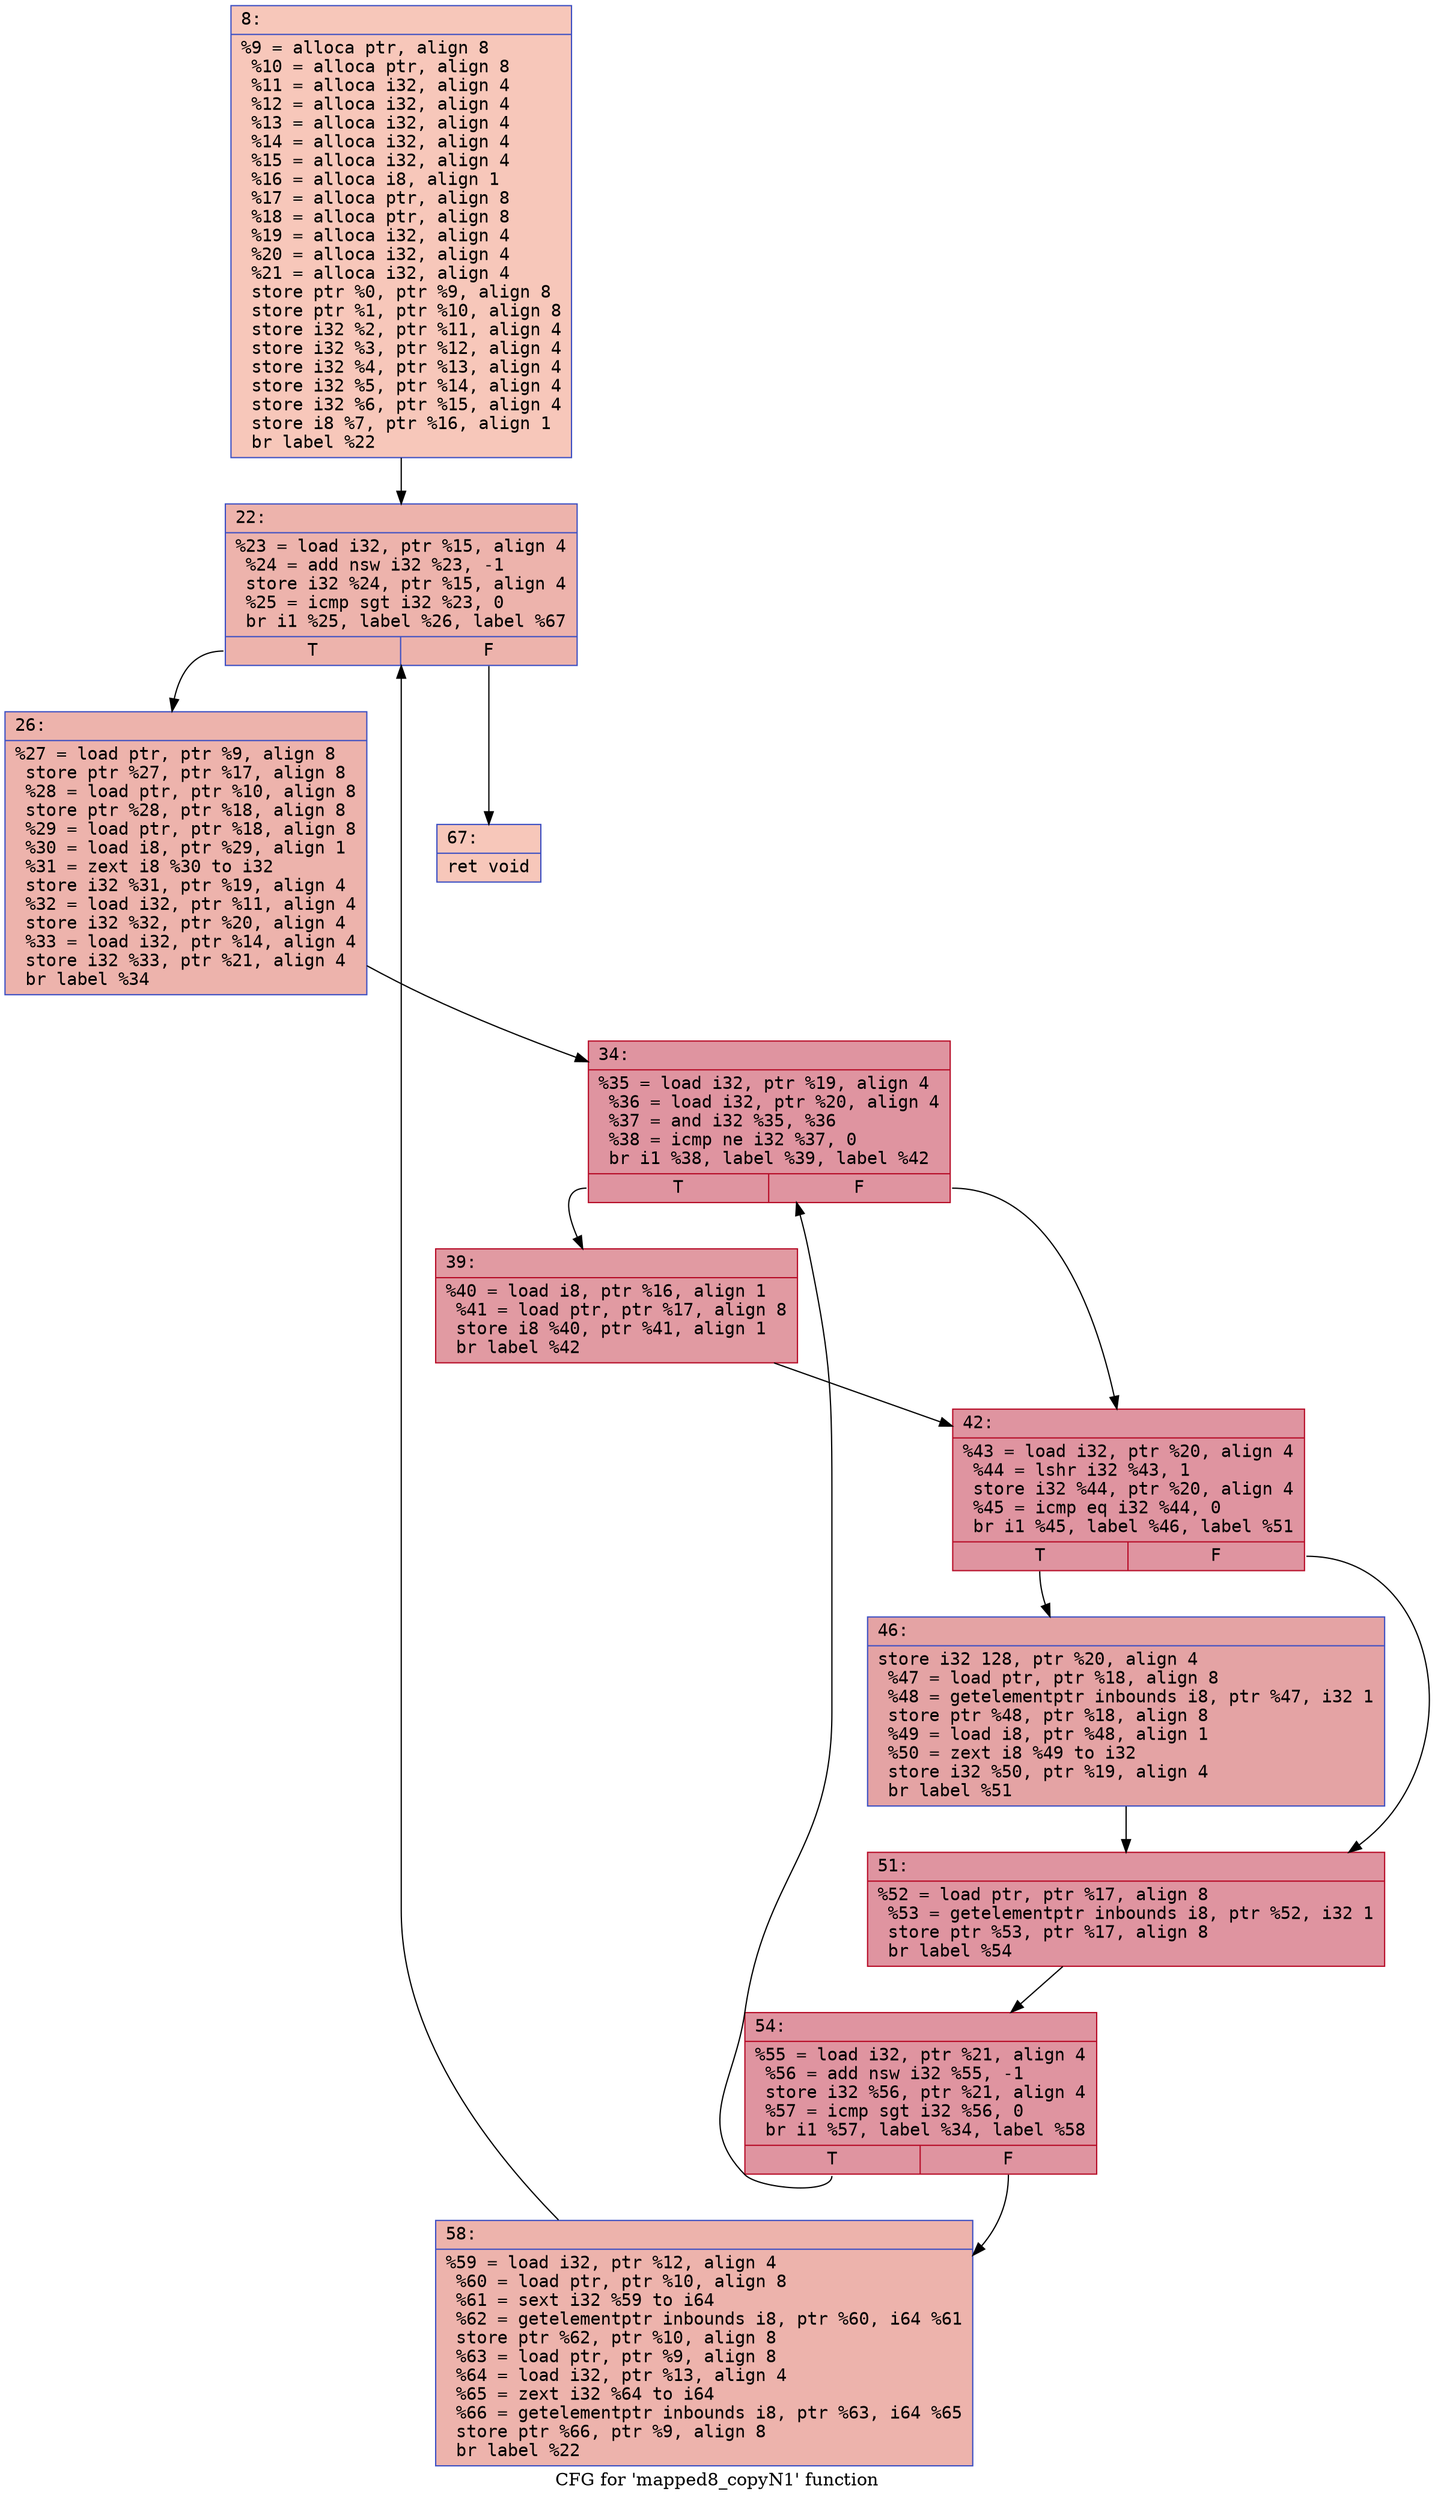 digraph "CFG for 'mapped8_copyN1' function" {
	label="CFG for 'mapped8_copyN1' function";

	Node0x600000ab44b0 [shape=record,color="#3d50c3ff", style=filled, fillcolor="#ec7f6370" fontname="Courier",label="{8:\l|  %9 = alloca ptr, align 8\l  %10 = alloca ptr, align 8\l  %11 = alloca i32, align 4\l  %12 = alloca i32, align 4\l  %13 = alloca i32, align 4\l  %14 = alloca i32, align 4\l  %15 = alloca i32, align 4\l  %16 = alloca i8, align 1\l  %17 = alloca ptr, align 8\l  %18 = alloca ptr, align 8\l  %19 = alloca i32, align 4\l  %20 = alloca i32, align 4\l  %21 = alloca i32, align 4\l  store ptr %0, ptr %9, align 8\l  store ptr %1, ptr %10, align 8\l  store i32 %2, ptr %11, align 4\l  store i32 %3, ptr %12, align 4\l  store i32 %4, ptr %13, align 4\l  store i32 %5, ptr %14, align 4\l  store i32 %6, ptr %15, align 4\l  store i8 %7, ptr %16, align 1\l  br label %22\l}"];
	Node0x600000ab44b0 -> Node0x600000ab4550[tooltip="8 -> 22\nProbability 100.00%" ];
	Node0x600000ab4550 [shape=record,color="#3d50c3ff", style=filled, fillcolor="#d6524470" fontname="Courier",label="{22:\l|  %23 = load i32, ptr %15, align 4\l  %24 = add nsw i32 %23, -1\l  store i32 %24, ptr %15, align 4\l  %25 = icmp sgt i32 %23, 0\l  br i1 %25, label %26, label %67\l|{<s0>T|<s1>F}}"];
	Node0x600000ab4550:s0 -> Node0x600000ab45a0[tooltip="22 -> 26\nProbability 96.88%" ];
	Node0x600000ab4550:s1 -> Node0x600000ab4820[tooltip="22 -> 67\nProbability 3.12%" ];
	Node0x600000ab45a0 [shape=record,color="#3d50c3ff", style=filled, fillcolor="#d6524470" fontname="Courier",label="{26:\l|  %27 = load ptr, ptr %9, align 8\l  store ptr %27, ptr %17, align 8\l  %28 = load ptr, ptr %10, align 8\l  store ptr %28, ptr %18, align 8\l  %29 = load ptr, ptr %18, align 8\l  %30 = load i8, ptr %29, align 1\l  %31 = zext i8 %30 to i32\l  store i32 %31, ptr %19, align 4\l  %32 = load i32, ptr %11, align 4\l  store i32 %32, ptr %20, align 4\l  %33 = load i32, ptr %14, align 4\l  store i32 %33, ptr %21, align 4\l  br label %34\l}"];
	Node0x600000ab45a0 -> Node0x600000ab45f0[tooltip="26 -> 34\nProbability 100.00%" ];
	Node0x600000ab45f0 [shape=record,color="#b70d28ff", style=filled, fillcolor="#b70d2870" fontname="Courier",label="{34:\l|  %35 = load i32, ptr %19, align 4\l  %36 = load i32, ptr %20, align 4\l  %37 = and i32 %35, %36\l  %38 = icmp ne i32 %37, 0\l  br i1 %38, label %39, label %42\l|{<s0>T|<s1>F}}"];
	Node0x600000ab45f0:s0 -> Node0x600000ab4640[tooltip="34 -> 39\nProbability 62.50%" ];
	Node0x600000ab45f0:s1 -> Node0x600000ab4690[tooltip="34 -> 42\nProbability 37.50%" ];
	Node0x600000ab4640 [shape=record,color="#b70d28ff", style=filled, fillcolor="#bb1b2c70" fontname="Courier",label="{39:\l|  %40 = load i8, ptr %16, align 1\l  %41 = load ptr, ptr %17, align 8\l  store i8 %40, ptr %41, align 1\l  br label %42\l}"];
	Node0x600000ab4640 -> Node0x600000ab4690[tooltip="39 -> 42\nProbability 100.00%" ];
	Node0x600000ab4690 [shape=record,color="#b70d28ff", style=filled, fillcolor="#b70d2870" fontname="Courier",label="{42:\l|  %43 = load i32, ptr %20, align 4\l  %44 = lshr i32 %43, 1\l  store i32 %44, ptr %20, align 4\l  %45 = icmp eq i32 %44, 0\l  br i1 %45, label %46, label %51\l|{<s0>T|<s1>F}}"];
	Node0x600000ab4690:s0 -> Node0x600000ab46e0[tooltip="42 -> 46\nProbability 37.50%" ];
	Node0x600000ab4690:s1 -> Node0x600000ab4730[tooltip="42 -> 51\nProbability 62.50%" ];
	Node0x600000ab46e0 [shape=record,color="#3d50c3ff", style=filled, fillcolor="#c32e3170" fontname="Courier",label="{46:\l|  store i32 128, ptr %20, align 4\l  %47 = load ptr, ptr %18, align 8\l  %48 = getelementptr inbounds i8, ptr %47, i32 1\l  store ptr %48, ptr %18, align 8\l  %49 = load i8, ptr %48, align 1\l  %50 = zext i8 %49 to i32\l  store i32 %50, ptr %19, align 4\l  br label %51\l}"];
	Node0x600000ab46e0 -> Node0x600000ab4730[tooltip="46 -> 51\nProbability 100.00%" ];
	Node0x600000ab4730 [shape=record,color="#b70d28ff", style=filled, fillcolor="#b70d2870" fontname="Courier",label="{51:\l|  %52 = load ptr, ptr %17, align 8\l  %53 = getelementptr inbounds i8, ptr %52, i32 1\l  store ptr %53, ptr %17, align 8\l  br label %54\l}"];
	Node0x600000ab4730 -> Node0x600000ab4780[tooltip="51 -> 54\nProbability 100.00%" ];
	Node0x600000ab4780 [shape=record,color="#b70d28ff", style=filled, fillcolor="#b70d2870" fontname="Courier",label="{54:\l|  %55 = load i32, ptr %21, align 4\l  %56 = add nsw i32 %55, -1\l  store i32 %56, ptr %21, align 4\l  %57 = icmp sgt i32 %56, 0\l  br i1 %57, label %34, label %58\l|{<s0>T|<s1>F}}"];
	Node0x600000ab4780:s0 -> Node0x600000ab45f0[tooltip="54 -> 34\nProbability 96.88%" ];
	Node0x600000ab4780:s1 -> Node0x600000ab47d0[tooltip="54 -> 58\nProbability 3.12%" ];
	Node0x600000ab47d0 [shape=record,color="#3d50c3ff", style=filled, fillcolor="#d6524470" fontname="Courier",label="{58:\l|  %59 = load i32, ptr %12, align 4\l  %60 = load ptr, ptr %10, align 8\l  %61 = sext i32 %59 to i64\l  %62 = getelementptr inbounds i8, ptr %60, i64 %61\l  store ptr %62, ptr %10, align 8\l  %63 = load ptr, ptr %9, align 8\l  %64 = load i32, ptr %13, align 4\l  %65 = zext i32 %64 to i64\l  %66 = getelementptr inbounds i8, ptr %63, i64 %65\l  store ptr %66, ptr %9, align 8\l  br label %22\l}"];
	Node0x600000ab47d0 -> Node0x600000ab4550[tooltip="58 -> 22\nProbability 100.00%" ];
	Node0x600000ab4820 [shape=record,color="#3d50c3ff", style=filled, fillcolor="#ec7f6370" fontname="Courier",label="{67:\l|  ret void\l}"];
}
